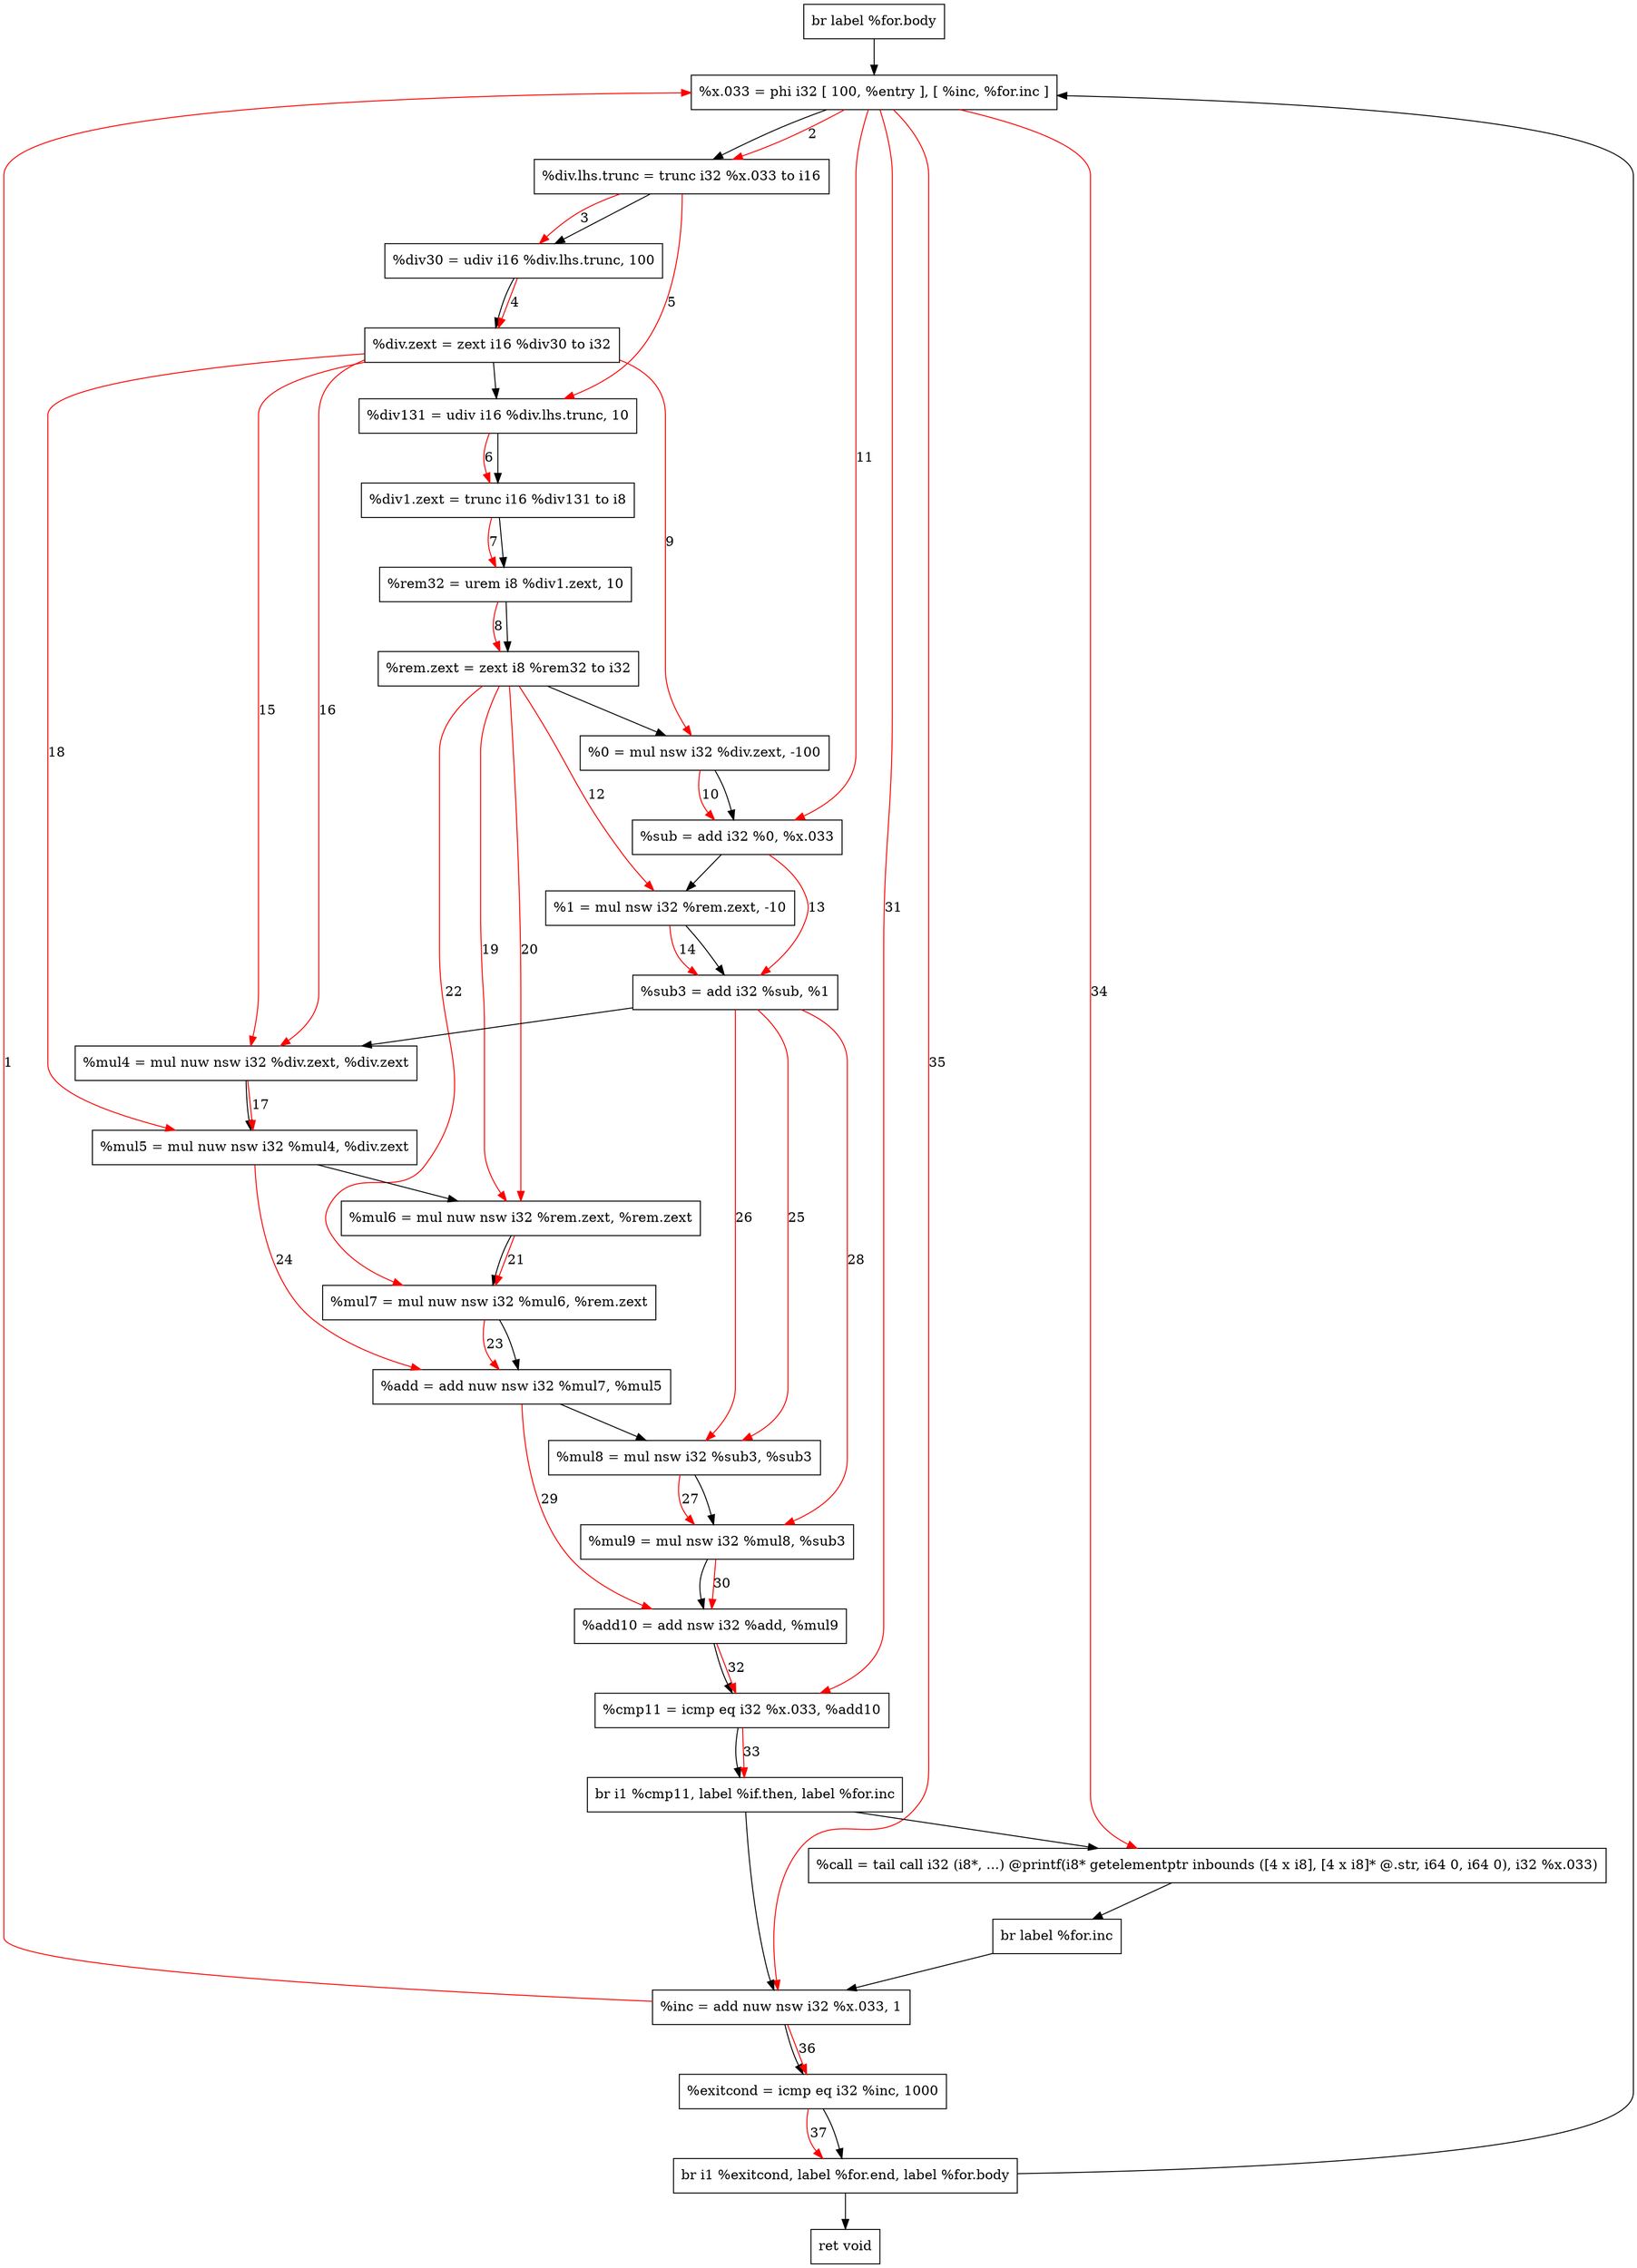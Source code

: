digraph "CDFG for'func' function" {
	Node0x55b5b5e219c8[shape=record, label="  br label %for.body"]
	Node0x55b5b5e22178[shape=record, label="  %x.033 = phi i32 [ 100, %entry ], [ %inc, %for.inc ]"]
	Node0x55b5b5e22248[shape=record, label="  %div.lhs.trunc = trunc i32 %x.033 to i16"]
	Node0x55b5b5e22320[shape=record, label="  %div30 = udiv i16 %div.lhs.trunc, 100"]
	Node0x55b5b5e22398[shape=record, label="  %div.zext = zext i16 %div30 to i32"]
	Node0x55b5b5e22470[shape=record, label="  %div131 = udiv i16 %div.lhs.trunc, 10"]
	Node0x55b5b5e224e8[shape=record, label="  %div1.zext = trunc i16 %div131 to i8"]
	Node0x55b5b5e225c0[shape=record, label="  %rem32 = urem i8 %div1.zext, 10"]
	Node0x55b5b5e22638[shape=record, label="  %rem.zext = zext i8 %rem32 to i32"]
	Node0x55b5b5e22710[shape=record, label="  %0 = mul nsw i32 %div.zext, -100"]
	Node0x55b5b5e227a0[shape=record, label="  %sub = add i32 %0, %x.033"]
	Node0x55b5b5e22860[shape=record, label="  %1 = mul nsw i32 %rem.zext, -10"]
	Node0x55b5b5e228f0[shape=record, label="  %sub3 = add i32 %sub, %1"]
	Node0x55b5b5e22b00[shape=record, label="  %mul4 = mul nuw nsw i32 %div.zext, %div.zext"]
	Node0x55b5b5e22b90[shape=record, label="  %mul5 = mul nuw nsw i32 %mul4, %div.zext"]
	Node0x55b5b5e22c20[shape=record, label="  %mul6 = mul nuw nsw i32 %rem.zext, %rem.zext"]
	Node0x55b5b5e22cb0[shape=record, label="  %mul7 = mul nuw nsw i32 %mul6, %rem.zext"]
	Node0x55b5b5e22d40[shape=record, label="  %add = add nuw nsw i32 %mul7, %mul5"]
	Node0x55b5b5e22dd0[shape=record, label="  %mul8 = mul nsw i32 %sub3, %sub3"]
	Node0x55b5b5e22e60[shape=record, label="  %mul9 = mul nsw i32 %mul8, %sub3"]
	Node0x55b5b5e22ef0[shape=record, label="  %add10 = add nsw i32 %add, %mul9"]
	Node0x55b5b5e22f80[shape=record, label="  %cmp11 = icmp eq i32 %x.033, %add10"]
	Node0x55b5b5dabc98[shape=record, label="  br i1 %cmp11, label %if.then, label %for.inc"]
	Node0x55b5b5e23408[shape=record, label="  %call = tail call i32 (i8*, ...) @printf(i8* getelementptr inbounds ([4 x i8], [4 x i8]* @.str, i64 0, i64 0), i32 %x.033)"]
	Node0x55b5b5e234e8[shape=record, label="  br label %for.inc"]
	Node0x55b5b5e23590[shape=record, label="  %inc = add nuw nsw i32 %x.033, 1"]
	Node0x55b5b5e23920[shape=record, label="  %exitcond = icmp eq i32 %inc, 1000"]
	Node0x55b5b5db7228[shape=record, label="  br i1 %exitcond, label %for.end, label %for.body"]
	Node0x55b5b5e23a00[shape=record, label="  ret void"]
	Node0x55b5b5e219c8 -> Node0x55b5b5e22178
	Node0x55b5b5e22178 -> Node0x55b5b5e22248
	Node0x55b5b5e22248 -> Node0x55b5b5e22320
	Node0x55b5b5e22320 -> Node0x55b5b5e22398
	Node0x55b5b5e22398 -> Node0x55b5b5e22470
	Node0x55b5b5e22470 -> Node0x55b5b5e224e8
	Node0x55b5b5e224e8 -> Node0x55b5b5e225c0
	Node0x55b5b5e225c0 -> Node0x55b5b5e22638
	Node0x55b5b5e22638 -> Node0x55b5b5e22710
	Node0x55b5b5e22710 -> Node0x55b5b5e227a0
	Node0x55b5b5e227a0 -> Node0x55b5b5e22860
	Node0x55b5b5e22860 -> Node0x55b5b5e228f0
	Node0x55b5b5e228f0 -> Node0x55b5b5e22b00
	Node0x55b5b5e22b00 -> Node0x55b5b5e22b90
	Node0x55b5b5e22b90 -> Node0x55b5b5e22c20
	Node0x55b5b5e22c20 -> Node0x55b5b5e22cb0
	Node0x55b5b5e22cb0 -> Node0x55b5b5e22d40
	Node0x55b5b5e22d40 -> Node0x55b5b5e22dd0
	Node0x55b5b5e22dd0 -> Node0x55b5b5e22e60
	Node0x55b5b5e22e60 -> Node0x55b5b5e22ef0
	Node0x55b5b5e22ef0 -> Node0x55b5b5e22f80
	Node0x55b5b5e22f80 -> Node0x55b5b5dabc98
	Node0x55b5b5dabc98 -> Node0x55b5b5e23408
	Node0x55b5b5dabc98 -> Node0x55b5b5e23590
	Node0x55b5b5e23408 -> Node0x55b5b5e234e8
	Node0x55b5b5e234e8 -> Node0x55b5b5e23590
	Node0x55b5b5e23590 -> Node0x55b5b5e23920
	Node0x55b5b5e23920 -> Node0x55b5b5db7228
	Node0x55b5b5db7228 -> Node0x55b5b5e23a00
	Node0x55b5b5db7228 -> Node0x55b5b5e22178
edge [color=red]
	Node0x55b5b5e23590 -> Node0x55b5b5e22178[label="1"]
	Node0x55b5b5e22178 -> Node0x55b5b5e22248[label="2"]
	Node0x55b5b5e22248 -> Node0x55b5b5e22320[label="3"]
	Node0x55b5b5e22320 -> Node0x55b5b5e22398[label="4"]
	Node0x55b5b5e22248 -> Node0x55b5b5e22470[label="5"]
	Node0x55b5b5e22470 -> Node0x55b5b5e224e8[label="6"]
	Node0x55b5b5e224e8 -> Node0x55b5b5e225c0[label="7"]
	Node0x55b5b5e225c0 -> Node0x55b5b5e22638[label="8"]
	Node0x55b5b5e22398 -> Node0x55b5b5e22710[label="9"]
	Node0x55b5b5e22710 -> Node0x55b5b5e227a0[label="10"]
	Node0x55b5b5e22178 -> Node0x55b5b5e227a0[label="11"]
	Node0x55b5b5e22638 -> Node0x55b5b5e22860[label="12"]
	Node0x55b5b5e227a0 -> Node0x55b5b5e228f0[label="13"]
	Node0x55b5b5e22860 -> Node0x55b5b5e228f0[label="14"]
	Node0x55b5b5e22398 -> Node0x55b5b5e22b00[label="15"]
	Node0x55b5b5e22398 -> Node0x55b5b5e22b00[label="16"]
	Node0x55b5b5e22b00 -> Node0x55b5b5e22b90[label="17"]
	Node0x55b5b5e22398 -> Node0x55b5b5e22b90[label="18"]
	Node0x55b5b5e22638 -> Node0x55b5b5e22c20[label="19"]
	Node0x55b5b5e22638 -> Node0x55b5b5e22c20[label="20"]
	Node0x55b5b5e22c20 -> Node0x55b5b5e22cb0[label="21"]
	Node0x55b5b5e22638 -> Node0x55b5b5e22cb0[label="22"]
	Node0x55b5b5e22cb0 -> Node0x55b5b5e22d40[label="23"]
	Node0x55b5b5e22b90 -> Node0x55b5b5e22d40[label="24"]
	Node0x55b5b5e228f0 -> Node0x55b5b5e22dd0[label="25"]
	Node0x55b5b5e228f0 -> Node0x55b5b5e22dd0[label="26"]
	Node0x55b5b5e22dd0 -> Node0x55b5b5e22e60[label="27"]
	Node0x55b5b5e228f0 -> Node0x55b5b5e22e60[label="28"]
	Node0x55b5b5e22d40 -> Node0x55b5b5e22ef0[label="29"]
	Node0x55b5b5e22e60 -> Node0x55b5b5e22ef0[label="30"]
	Node0x55b5b5e22178 -> Node0x55b5b5e22f80[label="31"]
	Node0x55b5b5e22ef0 -> Node0x55b5b5e22f80[label="32"]
	Node0x55b5b5e22f80 -> Node0x55b5b5dabc98[label="33"]
	Node0x55b5b5e22178 -> Node0x55b5b5e23408[label="34"]
	Node0x55b5b5e22178 -> Node0x55b5b5e23590[label="35"]
	Node0x55b5b5e23590 -> Node0x55b5b5e23920[label="36"]
	Node0x55b5b5e23920 -> Node0x55b5b5db7228[label="37"]
}
